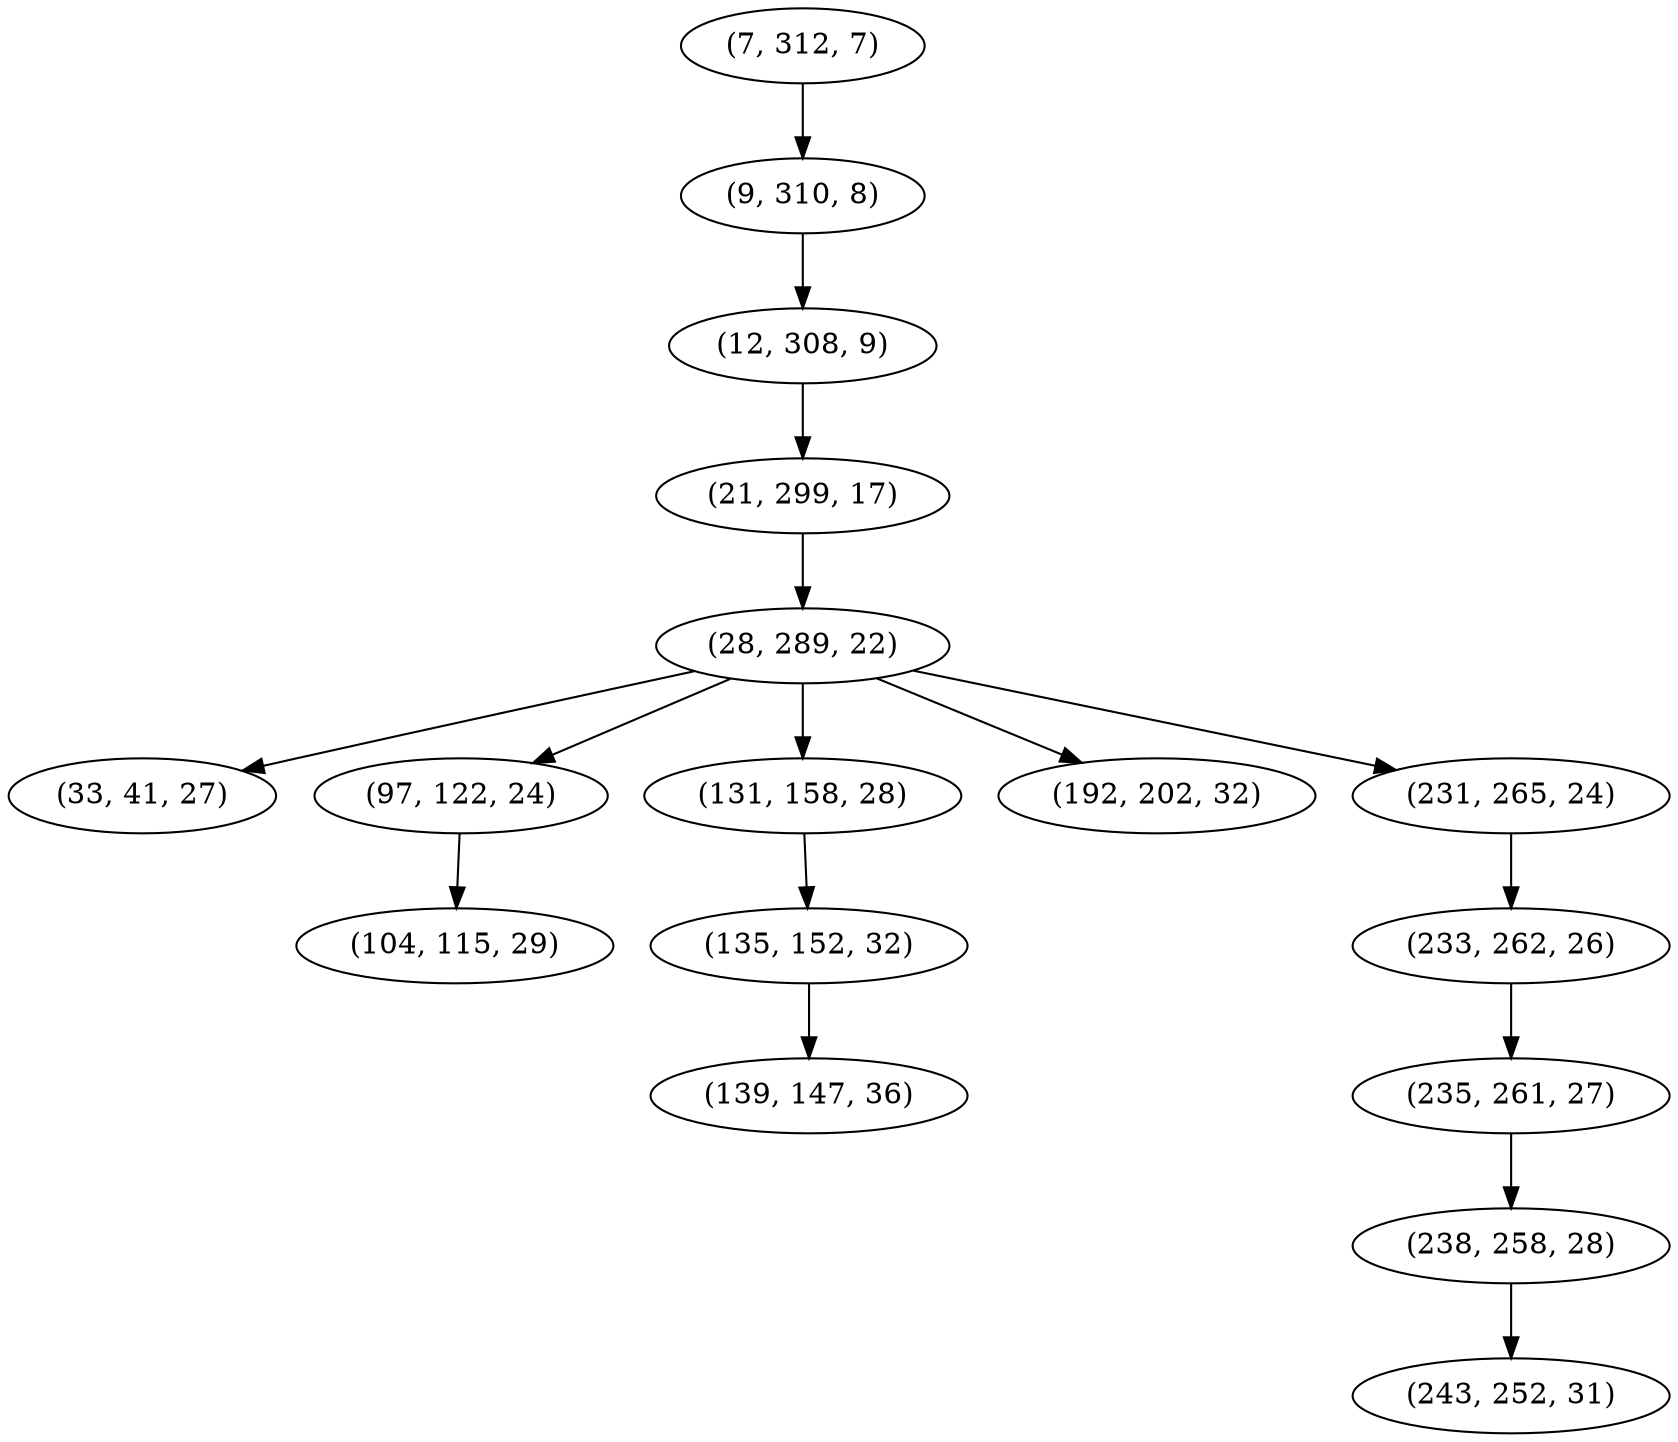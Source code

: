 digraph tree {
    "(7, 312, 7)";
    "(9, 310, 8)";
    "(12, 308, 9)";
    "(21, 299, 17)";
    "(28, 289, 22)";
    "(33, 41, 27)";
    "(97, 122, 24)";
    "(104, 115, 29)";
    "(131, 158, 28)";
    "(135, 152, 32)";
    "(139, 147, 36)";
    "(192, 202, 32)";
    "(231, 265, 24)";
    "(233, 262, 26)";
    "(235, 261, 27)";
    "(238, 258, 28)";
    "(243, 252, 31)";
    "(7, 312, 7)" -> "(9, 310, 8)";
    "(9, 310, 8)" -> "(12, 308, 9)";
    "(12, 308, 9)" -> "(21, 299, 17)";
    "(21, 299, 17)" -> "(28, 289, 22)";
    "(28, 289, 22)" -> "(33, 41, 27)";
    "(28, 289, 22)" -> "(97, 122, 24)";
    "(28, 289, 22)" -> "(131, 158, 28)";
    "(28, 289, 22)" -> "(192, 202, 32)";
    "(28, 289, 22)" -> "(231, 265, 24)";
    "(97, 122, 24)" -> "(104, 115, 29)";
    "(131, 158, 28)" -> "(135, 152, 32)";
    "(135, 152, 32)" -> "(139, 147, 36)";
    "(231, 265, 24)" -> "(233, 262, 26)";
    "(233, 262, 26)" -> "(235, 261, 27)";
    "(235, 261, 27)" -> "(238, 258, 28)";
    "(238, 258, 28)" -> "(243, 252, 31)";
}
